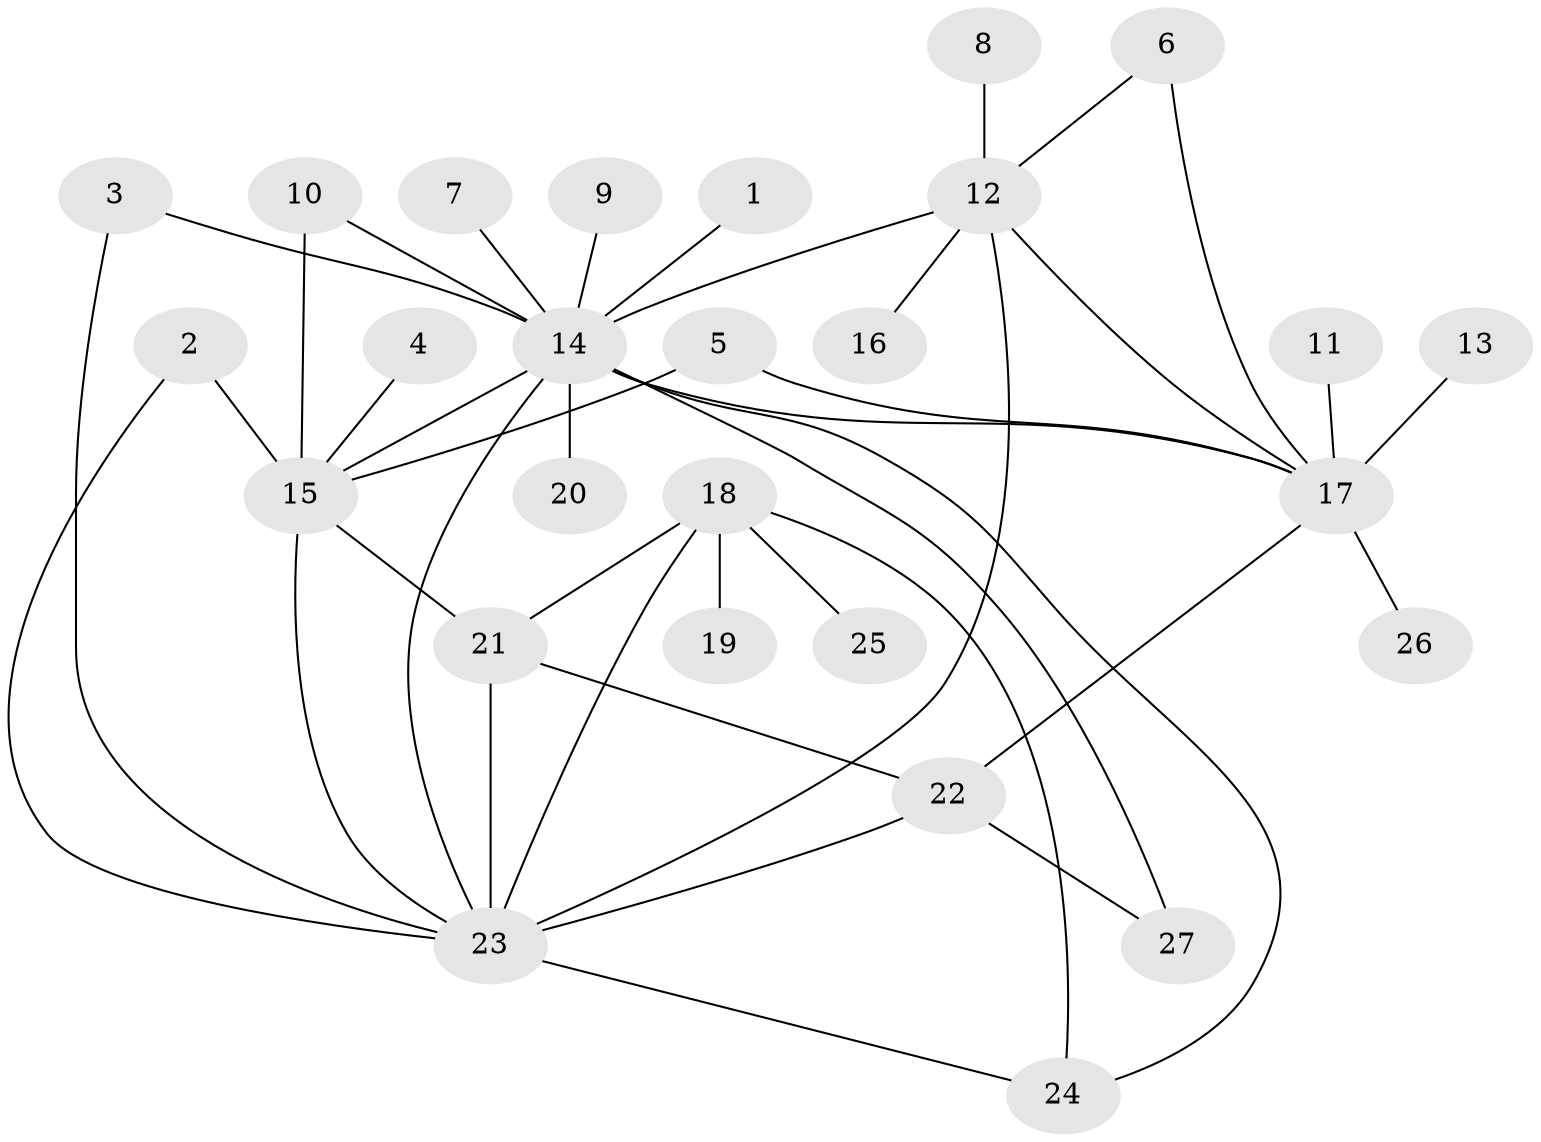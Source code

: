 // original degree distribution, {6: 0.07407407407407407, 12: 0.018518518518518517, 11: 0.018518518518518517, 5: 0.05555555555555555, 8: 0.018518518518518517, 2: 0.18518518518518517, 1: 0.46296296296296297, 4: 0.07407407407407407, 3: 0.09259259259259259}
// Generated by graph-tools (version 1.1) at 2025/49/03/09/25 03:49:45]
// undirected, 27 vertices, 41 edges
graph export_dot {
graph [start="1"]
  node [color=gray90,style=filled];
  1;
  2;
  3;
  4;
  5;
  6;
  7;
  8;
  9;
  10;
  11;
  12;
  13;
  14;
  15;
  16;
  17;
  18;
  19;
  20;
  21;
  22;
  23;
  24;
  25;
  26;
  27;
  1 -- 14 [weight=1.0];
  2 -- 15 [weight=1.0];
  2 -- 23 [weight=1.0];
  3 -- 14 [weight=1.0];
  3 -- 23 [weight=1.0];
  4 -- 15 [weight=1.0];
  5 -- 15 [weight=1.0];
  5 -- 17 [weight=1.0];
  6 -- 12 [weight=1.0];
  6 -- 17 [weight=1.0];
  7 -- 14 [weight=1.0];
  8 -- 12 [weight=1.0];
  9 -- 14 [weight=1.0];
  10 -- 14 [weight=1.0];
  10 -- 15 [weight=1.0];
  11 -- 17 [weight=1.0];
  12 -- 14 [weight=1.0];
  12 -- 16 [weight=1.0];
  12 -- 17 [weight=1.0];
  12 -- 23 [weight=1.0];
  13 -- 17 [weight=1.0];
  14 -- 15 [weight=2.0];
  14 -- 17 [weight=1.0];
  14 -- 20 [weight=1.0];
  14 -- 23 [weight=1.0];
  14 -- 24 [weight=1.0];
  14 -- 27 [weight=1.0];
  15 -- 21 [weight=1.0];
  15 -- 23 [weight=2.0];
  17 -- 22 [weight=1.0];
  17 -- 26 [weight=1.0];
  18 -- 19 [weight=1.0];
  18 -- 21 [weight=1.0];
  18 -- 23 [weight=2.0];
  18 -- 24 [weight=1.0];
  18 -- 25 [weight=1.0];
  21 -- 22 [weight=1.0];
  21 -- 23 [weight=1.0];
  22 -- 23 [weight=1.0];
  22 -- 27 [weight=1.0];
  23 -- 24 [weight=1.0];
}

